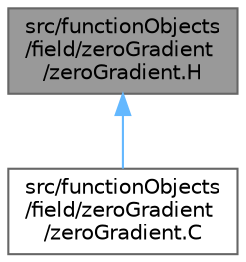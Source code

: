 digraph "src/functionObjects/field/zeroGradient/zeroGradient.H"
{
 // LATEX_PDF_SIZE
  bgcolor="transparent";
  edge [fontname=Helvetica,fontsize=10,labelfontname=Helvetica,labelfontsize=10];
  node [fontname=Helvetica,fontsize=10,shape=box,height=0.2,width=0.4];
  Node1 [id="Node000001",label="src/functionObjects\l/field/zeroGradient\l/zeroGradient.H",height=0.2,width=0.4,color="gray40", fillcolor="grey60", style="filled", fontcolor="black",tooltip=" "];
  Node1 -> Node2 [id="edge1_Node000001_Node000002",dir="back",color="steelblue1",style="solid",tooltip=" "];
  Node2 [id="Node000002",label="src/functionObjects\l/field/zeroGradient\l/zeroGradient.C",height=0.2,width=0.4,color="grey40", fillcolor="white", style="filled",URL="$zeroGradient_8C.html",tooltip=" "];
}
